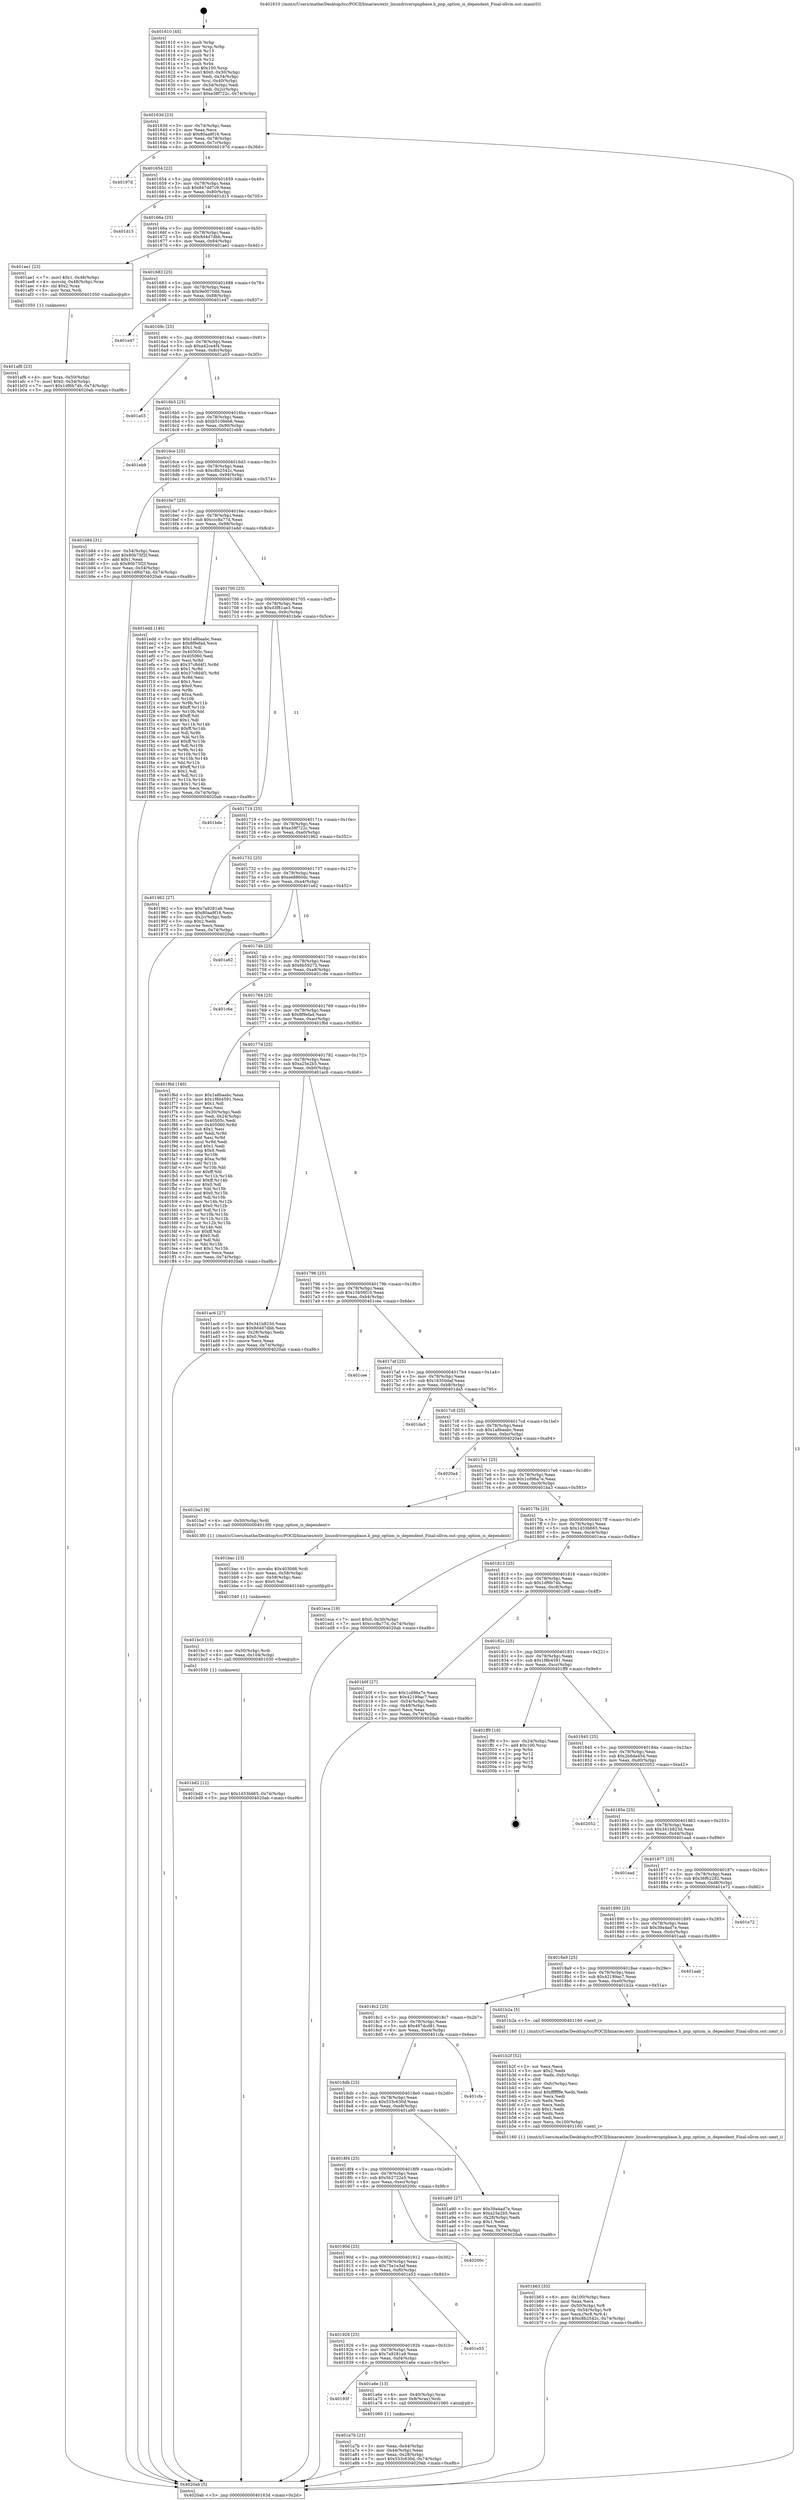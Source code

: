 digraph "0x401610" {
  label = "0x401610 (/mnt/c/Users/mathe/Desktop/tcc/POCII/binaries/extr_linuxdriverspnpbase.h_pnp_option_is_dependent_Final-ollvm.out::main(0))"
  labelloc = "t"
  node[shape=record]

  Entry [label="",width=0.3,height=0.3,shape=circle,fillcolor=black,style=filled]
  "0x40163d" [label="{
     0x40163d [23]\l
     | [instrs]\l
     &nbsp;&nbsp;0x40163d \<+3\>: mov -0x74(%rbp),%eax\l
     &nbsp;&nbsp;0x401640 \<+2\>: mov %eax,%ecx\l
     &nbsp;&nbsp;0x401642 \<+6\>: sub $0x80aa9f16,%ecx\l
     &nbsp;&nbsp;0x401648 \<+3\>: mov %eax,-0x78(%rbp)\l
     &nbsp;&nbsp;0x40164b \<+3\>: mov %ecx,-0x7c(%rbp)\l
     &nbsp;&nbsp;0x40164e \<+6\>: je 000000000040197d \<main+0x36d\>\l
  }"]
  "0x40197d" [label="{
     0x40197d\l
  }", style=dashed]
  "0x401654" [label="{
     0x401654 [22]\l
     | [instrs]\l
     &nbsp;&nbsp;0x401654 \<+5\>: jmp 0000000000401659 \<main+0x49\>\l
     &nbsp;&nbsp;0x401659 \<+3\>: mov -0x78(%rbp),%eax\l
     &nbsp;&nbsp;0x40165c \<+5\>: sub $0x847dd7c9,%eax\l
     &nbsp;&nbsp;0x401661 \<+3\>: mov %eax,-0x80(%rbp)\l
     &nbsp;&nbsp;0x401664 \<+6\>: je 0000000000401d15 \<main+0x705\>\l
  }"]
  Exit [label="",width=0.3,height=0.3,shape=circle,fillcolor=black,style=filled,peripheries=2]
  "0x401d15" [label="{
     0x401d15\l
  }", style=dashed]
  "0x40166a" [label="{
     0x40166a [25]\l
     | [instrs]\l
     &nbsp;&nbsp;0x40166a \<+5\>: jmp 000000000040166f \<main+0x5f\>\l
     &nbsp;&nbsp;0x40166f \<+3\>: mov -0x78(%rbp),%eax\l
     &nbsp;&nbsp;0x401672 \<+5\>: sub $0x8d4d7dbb,%eax\l
     &nbsp;&nbsp;0x401677 \<+6\>: mov %eax,-0x84(%rbp)\l
     &nbsp;&nbsp;0x40167d \<+6\>: je 0000000000401ae1 \<main+0x4d1\>\l
  }"]
  "0x401bd2" [label="{
     0x401bd2 [12]\l
     | [instrs]\l
     &nbsp;&nbsp;0x401bd2 \<+7\>: movl $0x1d33b665,-0x74(%rbp)\l
     &nbsp;&nbsp;0x401bd9 \<+5\>: jmp 00000000004020ab \<main+0xa9b\>\l
  }"]
  "0x401ae1" [label="{
     0x401ae1 [23]\l
     | [instrs]\l
     &nbsp;&nbsp;0x401ae1 \<+7\>: movl $0x1,-0x48(%rbp)\l
     &nbsp;&nbsp;0x401ae8 \<+4\>: movslq -0x48(%rbp),%rax\l
     &nbsp;&nbsp;0x401aec \<+4\>: shl $0x2,%rax\l
     &nbsp;&nbsp;0x401af0 \<+3\>: mov %rax,%rdi\l
     &nbsp;&nbsp;0x401af3 \<+5\>: call 0000000000401050 \<malloc@plt\>\l
     | [calls]\l
     &nbsp;&nbsp;0x401050 \{1\} (unknown)\l
  }"]
  "0x401683" [label="{
     0x401683 [25]\l
     | [instrs]\l
     &nbsp;&nbsp;0x401683 \<+5\>: jmp 0000000000401688 \<main+0x78\>\l
     &nbsp;&nbsp;0x401688 \<+3\>: mov -0x78(%rbp),%eax\l
     &nbsp;&nbsp;0x40168b \<+5\>: sub $0x9e0070dd,%eax\l
     &nbsp;&nbsp;0x401690 \<+6\>: mov %eax,-0x88(%rbp)\l
     &nbsp;&nbsp;0x401696 \<+6\>: je 0000000000401e47 \<main+0x837\>\l
  }"]
  "0x401bc3" [label="{
     0x401bc3 [15]\l
     | [instrs]\l
     &nbsp;&nbsp;0x401bc3 \<+4\>: mov -0x50(%rbp),%rdi\l
     &nbsp;&nbsp;0x401bc7 \<+6\>: mov %eax,-0x104(%rbp)\l
     &nbsp;&nbsp;0x401bcd \<+5\>: call 0000000000401030 \<free@plt\>\l
     | [calls]\l
     &nbsp;&nbsp;0x401030 \{1\} (unknown)\l
  }"]
  "0x401e47" [label="{
     0x401e47\l
  }", style=dashed]
  "0x40169c" [label="{
     0x40169c [25]\l
     | [instrs]\l
     &nbsp;&nbsp;0x40169c \<+5\>: jmp 00000000004016a1 \<main+0x91\>\l
     &nbsp;&nbsp;0x4016a1 \<+3\>: mov -0x78(%rbp),%eax\l
     &nbsp;&nbsp;0x4016a4 \<+5\>: sub $0xa42ce4f4,%eax\l
     &nbsp;&nbsp;0x4016a9 \<+6\>: mov %eax,-0x8c(%rbp)\l
     &nbsp;&nbsp;0x4016af \<+6\>: je 0000000000401a03 \<main+0x3f3\>\l
  }"]
  "0x401bac" [label="{
     0x401bac [23]\l
     | [instrs]\l
     &nbsp;&nbsp;0x401bac \<+10\>: movabs $0x4030d6,%rdi\l
     &nbsp;&nbsp;0x401bb6 \<+3\>: mov %eax,-0x58(%rbp)\l
     &nbsp;&nbsp;0x401bb9 \<+3\>: mov -0x58(%rbp),%esi\l
     &nbsp;&nbsp;0x401bbc \<+2\>: mov $0x0,%al\l
     &nbsp;&nbsp;0x401bbe \<+5\>: call 0000000000401040 \<printf@plt\>\l
     | [calls]\l
     &nbsp;&nbsp;0x401040 \{1\} (unknown)\l
  }"]
  "0x401a03" [label="{
     0x401a03\l
  }", style=dashed]
  "0x4016b5" [label="{
     0x4016b5 [25]\l
     | [instrs]\l
     &nbsp;&nbsp;0x4016b5 \<+5\>: jmp 00000000004016ba \<main+0xaa\>\l
     &nbsp;&nbsp;0x4016ba \<+3\>: mov -0x78(%rbp),%eax\l
     &nbsp;&nbsp;0x4016bd \<+5\>: sub $0xb5108eb6,%eax\l
     &nbsp;&nbsp;0x4016c2 \<+6\>: mov %eax,-0x90(%rbp)\l
     &nbsp;&nbsp;0x4016c8 \<+6\>: je 0000000000401eb9 \<main+0x8a9\>\l
  }"]
  "0x401b63" [label="{
     0x401b63 [33]\l
     | [instrs]\l
     &nbsp;&nbsp;0x401b63 \<+6\>: mov -0x100(%rbp),%ecx\l
     &nbsp;&nbsp;0x401b69 \<+3\>: imul %eax,%ecx\l
     &nbsp;&nbsp;0x401b6c \<+4\>: mov -0x50(%rbp),%r8\l
     &nbsp;&nbsp;0x401b70 \<+4\>: movslq -0x54(%rbp),%r9\l
     &nbsp;&nbsp;0x401b74 \<+4\>: mov %ecx,(%r8,%r9,4)\l
     &nbsp;&nbsp;0x401b78 \<+7\>: movl $0xc8b2542c,-0x74(%rbp)\l
     &nbsp;&nbsp;0x401b7f \<+5\>: jmp 00000000004020ab \<main+0xa9b\>\l
  }"]
  "0x401eb9" [label="{
     0x401eb9\l
  }", style=dashed]
  "0x4016ce" [label="{
     0x4016ce [25]\l
     | [instrs]\l
     &nbsp;&nbsp;0x4016ce \<+5\>: jmp 00000000004016d3 \<main+0xc3\>\l
     &nbsp;&nbsp;0x4016d3 \<+3\>: mov -0x78(%rbp),%eax\l
     &nbsp;&nbsp;0x4016d6 \<+5\>: sub $0xc8b2542c,%eax\l
     &nbsp;&nbsp;0x4016db \<+6\>: mov %eax,-0x94(%rbp)\l
     &nbsp;&nbsp;0x4016e1 \<+6\>: je 0000000000401b84 \<main+0x574\>\l
  }"]
  "0x401b2f" [label="{
     0x401b2f [52]\l
     | [instrs]\l
     &nbsp;&nbsp;0x401b2f \<+2\>: xor %ecx,%ecx\l
     &nbsp;&nbsp;0x401b31 \<+5\>: mov $0x2,%edx\l
     &nbsp;&nbsp;0x401b36 \<+6\>: mov %edx,-0xfc(%rbp)\l
     &nbsp;&nbsp;0x401b3c \<+1\>: cltd\l
     &nbsp;&nbsp;0x401b3d \<+6\>: mov -0xfc(%rbp),%esi\l
     &nbsp;&nbsp;0x401b43 \<+2\>: idiv %esi\l
     &nbsp;&nbsp;0x401b45 \<+6\>: imul $0xfffffffe,%edx,%edx\l
     &nbsp;&nbsp;0x401b4b \<+2\>: mov %ecx,%edi\l
     &nbsp;&nbsp;0x401b4d \<+2\>: sub %edx,%edi\l
     &nbsp;&nbsp;0x401b4f \<+2\>: mov %ecx,%edx\l
     &nbsp;&nbsp;0x401b51 \<+3\>: sub $0x1,%edx\l
     &nbsp;&nbsp;0x401b54 \<+2\>: add %edx,%edi\l
     &nbsp;&nbsp;0x401b56 \<+2\>: sub %edi,%ecx\l
     &nbsp;&nbsp;0x401b58 \<+6\>: mov %ecx,-0x100(%rbp)\l
     &nbsp;&nbsp;0x401b5e \<+5\>: call 0000000000401160 \<next_i\>\l
     | [calls]\l
     &nbsp;&nbsp;0x401160 \{1\} (/mnt/c/Users/mathe/Desktop/tcc/POCII/binaries/extr_linuxdriverspnpbase.h_pnp_option_is_dependent_Final-ollvm.out::next_i)\l
  }"]
  "0x401b84" [label="{
     0x401b84 [31]\l
     | [instrs]\l
     &nbsp;&nbsp;0x401b84 \<+3\>: mov -0x54(%rbp),%eax\l
     &nbsp;&nbsp;0x401b87 \<+5\>: add $0x80b75f2f,%eax\l
     &nbsp;&nbsp;0x401b8c \<+3\>: add $0x1,%eax\l
     &nbsp;&nbsp;0x401b8f \<+5\>: sub $0x80b75f2f,%eax\l
     &nbsp;&nbsp;0x401b94 \<+3\>: mov %eax,-0x54(%rbp)\l
     &nbsp;&nbsp;0x401b97 \<+7\>: movl $0x1df6b74b,-0x74(%rbp)\l
     &nbsp;&nbsp;0x401b9e \<+5\>: jmp 00000000004020ab \<main+0xa9b\>\l
  }"]
  "0x4016e7" [label="{
     0x4016e7 [25]\l
     | [instrs]\l
     &nbsp;&nbsp;0x4016e7 \<+5\>: jmp 00000000004016ec \<main+0xdc\>\l
     &nbsp;&nbsp;0x4016ec \<+3\>: mov -0x78(%rbp),%eax\l
     &nbsp;&nbsp;0x4016ef \<+5\>: sub $0xccc8a77d,%eax\l
     &nbsp;&nbsp;0x4016f4 \<+6\>: mov %eax,-0x98(%rbp)\l
     &nbsp;&nbsp;0x4016fa \<+6\>: je 0000000000401edd \<main+0x8cd\>\l
  }"]
  "0x401af8" [label="{
     0x401af8 [23]\l
     | [instrs]\l
     &nbsp;&nbsp;0x401af8 \<+4\>: mov %rax,-0x50(%rbp)\l
     &nbsp;&nbsp;0x401afc \<+7\>: movl $0x0,-0x54(%rbp)\l
     &nbsp;&nbsp;0x401b03 \<+7\>: movl $0x1df6b74b,-0x74(%rbp)\l
     &nbsp;&nbsp;0x401b0a \<+5\>: jmp 00000000004020ab \<main+0xa9b\>\l
  }"]
  "0x401edd" [label="{
     0x401edd [144]\l
     | [instrs]\l
     &nbsp;&nbsp;0x401edd \<+5\>: mov $0x1a8baabc,%eax\l
     &nbsp;&nbsp;0x401ee2 \<+5\>: mov $0x8f9efad,%ecx\l
     &nbsp;&nbsp;0x401ee7 \<+2\>: mov $0x1,%dl\l
     &nbsp;&nbsp;0x401ee9 \<+7\>: mov 0x40505c,%esi\l
     &nbsp;&nbsp;0x401ef0 \<+7\>: mov 0x405060,%edi\l
     &nbsp;&nbsp;0x401ef7 \<+3\>: mov %esi,%r8d\l
     &nbsp;&nbsp;0x401efa \<+7\>: sub $0x37c8d4f1,%r8d\l
     &nbsp;&nbsp;0x401f01 \<+4\>: sub $0x1,%r8d\l
     &nbsp;&nbsp;0x401f05 \<+7\>: add $0x37c8d4f1,%r8d\l
     &nbsp;&nbsp;0x401f0c \<+4\>: imul %r8d,%esi\l
     &nbsp;&nbsp;0x401f10 \<+3\>: and $0x1,%esi\l
     &nbsp;&nbsp;0x401f13 \<+3\>: cmp $0x0,%esi\l
     &nbsp;&nbsp;0x401f16 \<+4\>: sete %r9b\l
     &nbsp;&nbsp;0x401f1a \<+3\>: cmp $0xa,%edi\l
     &nbsp;&nbsp;0x401f1d \<+4\>: setl %r10b\l
     &nbsp;&nbsp;0x401f21 \<+3\>: mov %r9b,%r11b\l
     &nbsp;&nbsp;0x401f24 \<+4\>: xor $0xff,%r11b\l
     &nbsp;&nbsp;0x401f28 \<+3\>: mov %r10b,%bl\l
     &nbsp;&nbsp;0x401f2b \<+3\>: xor $0xff,%bl\l
     &nbsp;&nbsp;0x401f2e \<+3\>: xor $0x1,%dl\l
     &nbsp;&nbsp;0x401f31 \<+3\>: mov %r11b,%r14b\l
     &nbsp;&nbsp;0x401f34 \<+4\>: and $0xff,%r14b\l
     &nbsp;&nbsp;0x401f38 \<+3\>: and %dl,%r9b\l
     &nbsp;&nbsp;0x401f3b \<+3\>: mov %bl,%r15b\l
     &nbsp;&nbsp;0x401f3e \<+4\>: and $0xff,%r15b\l
     &nbsp;&nbsp;0x401f42 \<+3\>: and %dl,%r10b\l
     &nbsp;&nbsp;0x401f45 \<+3\>: or %r9b,%r14b\l
     &nbsp;&nbsp;0x401f48 \<+3\>: or %r10b,%r15b\l
     &nbsp;&nbsp;0x401f4b \<+3\>: xor %r15b,%r14b\l
     &nbsp;&nbsp;0x401f4e \<+3\>: or %bl,%r11b\l
     &nbsp;&nbsp;0x401f51 \<+4\>: xor $0xff,%r11b\l
     &nbsp;&nbsp;0x401f55 \<+3\>: or $0x1,%dl\l
     &nbsp;&nbsp;0x401f58 \<+3\>: and %dl,%r11b\l
     &nbsp;&nbsp;0x401f5b \<+3\>: or %r11b,%r14b\l
     &nbsp;&nbsp;0x401f5e \<+4\>: test $0x1,%r14b\l
     &nbsp;&nbsp;0x401f62 \<+3\>: cmovne %ecx,%eax\l
     &nbsp;&nbsp;0x401f65 \<+3\>: mov %eax,-0x74(%rbp)\l
     &nbsp;&nbsp;0x401f68 \<+5\>: jmp 00000000004020ab \<main+0xa9b\>\l
  }"]
  "0x401700" [label="{
     0x401700 [25]\l
     | [instrs]\l
     &nbsp;&nbsp;0x401700 \<+5\>: jmp 0000000000401705 \<main+0xf5\>\l
     &nbsp;&nbsp;0x401705 \<+3\>: mov -0x78(%rbp),%eax\l
     &nbsp;&nbsp;0x401708 \<+5\>: sub $0xd3f81ae3,%eax\l
     &nbsp;&nbsp;0x40170d \<+6\>: mov %eax,-0x9c(%rbp)\l
     &nbsp;&nbsp;0x401713 \<+6\>: je 0000000000401bde \<main+0x5ce\>\l
  }"]
  "0x401a7b" [label="{
     0x401a7b [21]\l
     | [instrs]\l
     &nbsp;&nbsp;0x401a7b \<+3\>: mov %eax,-0x44(%rbp)\l
     &nbsp;&nbsp;0x401a7e \<+3\>: mov -0x44(%rbp),%eax\l
     &nbsp;&nbsp;0x401a81 \<+3\>: mov %eax,-0x28(%rbp)\l
     &nbsp;&nbsp;0x401a84 \<+7\>: movl $0x533c630d,-0x74(%rbp)\l
     &nbsp;&nbsp;0x401a8b \<+5\>: jmp 00000000004020ab \<main+0xa9b\>\l
  }"]
  "0x401bde" [label="{
     0x401bde\l
  }", style=dashed]
  "0x401719" [label="{
     0x401719 [25]\l
     | [instrs]\l
     &nbsp;&nbsp;0x401719 \<+5\>: jmp 000000000040171e \<main+0x10e\>\l
     &nbsp;&nbsp;0x40171e \<+3\>: mov -0x78(%rbp),%eax\l
     &nbsp;&nbsp;0x401721 \<+5\>: sub $0xe38f722c,%eax\l
     &nbsp;&nbsp;0x401726 \<+6\>: mov %eax,-0xa0(%rbp)\l
     &nbsp;&nbsp;0x40172c \<+6\>: je 0000000000401962 \<main+0x352\>\l
  }"]
  "0x40193f" [label="{
     0x40193f\l
  }", style=dashed]
  "0x401962" [label="{
     0x401962 [27]\l
     | [instrs]\l
     &nbsp;&nbsp;0x401962 \<+5\>: mov $0x7a9281a9,%eax\l
     &nbsp;&nbsp;0x401967 \<+5\>: mov $0x80aa9f16,%ecx\l
     &nbsp;&nbsp;0x40196c \<+3\>: mov -0x2c(%rbp),%edx\l
     &nbsp;&nbsp;0x40196f \<+3\>: cmp $0x2,%edx\l
     &nbsp;&nbsp;0x401972 \<+3\>: cmovne %ecx,%eax\l
     &nbsp;&nbsp;0x401975 \<+3\>: mov %eax,-0x74(%rbp)\l
     &nbsp;&nbsp;0x401978 \<+5\>: jmp 00000000004020ab \<main+0xa9b\>\l
  }"]
  "0x401732" [label="{
     0x401732 [25]\l
     | [instrs]\l
     &nbsp;&nbsp;0x401732 \<+5\>: jmp 0000000000401737 \<main+0x127\>\l
     &nbsp;&nbsp;0x401737 \<+3\>: mov -0x78(%rbp),%eax\l
     &nbsp;&nbsp;0x40173a \<+5\>: sub $0xee8860dc,%eax\l
     &nbsp;&nbsp;0x40173f \<+6\>: mov %eax,-0xa4(%rbp)\l
     &nbsp;&nbsp;0x401745 \<+6\>: je 0000000000401a62 \<main+0x452\>\l
  }"]
  "0x4020ab" [label="{
     0x4020ab [5]\l
     | [instrs]\l
     &nbsp;&nbsp;0x4020ab \<+5\>: jmp 000000000040163d \<main+0x2d\>\l
  }"]
  "0x401610" [label="{
     0x401610 [45]\l
     | [instrs]\l
     &nbsp;&nbsp;0x401610 \<+1\>: push %rbp\l
     &nbsp;&nbsp;0x401611 \<+3\>: mov %rsp,%rbp\l
     &nbsp;&nbsp;0x401614 \<+2\>: push %r15\l
     &nbsp;&nbsp;0x401616 \<+2\>: push %r14\l
     &nbsp;&nbsp;0x401618 \<+2\>: push %r12\l
     &nbsp;&nbsp;0x40161a \<+1\>: push %rbx\l
     &nbsp;&nbsp;0x40161b \<+7\>: sub $0x100,%rsp\l
     &nbsp;&nbsp;0x401622 \<+7\>: movl $0x0,-0x30(%rbp)\l
     &nbsp;&nbsp;0x401629 \<+3\>: mov %edi,-0x34(%rbp)\l
     &nbsp;&nbsp;0x40162c \<+4\>: mov %rsi,-0x40(%rbp)\l
     &nbsp;&nbsp;0x401630 \<+3\>: mov -0x34(%rbp),%edi\l
     &nbsp;&nbsp;0x401633 \<+3\>: mov %edi,-0x2c(%rbp)\l
     &nbsp;&nbsp;0x401636 \<+7\>: movl $0xe38f722c,-0x74(%rbp)\l
  }"]
  "0x401a6e" [label="{
     0x401a6e [13]\l
     | [instrs]\l
     &nbsp;&nbsp;0x401a6e \<+4\>: mov -0x40(%rbp),%rax\l
     &nbsp;&nbsp;0x401a72 \<+4\>: mov 0x8(%rax),%rdi\l
     &nbsp;&nbsp;0x401a76 \<+5\>: call 0000000000401060 \<atoi@plt\>\l
     | [calls]\l
     &nbsp;&nbsp;0x401060 \{1\} (unknown)\l
  }"]
  "0x401a62" [label="{
     0x401a62\l
  }", style=dashed]
  "0x40174b" [label="{
     0x40174b [25]\l
     | [instrs]\l
     &nbsp;&nbsp;0x40174b \<+5\>: jmp 0000000000401750 \<main+0x140\>\l
     &nbsp;&nbsp;0x401750 \<+3\>: mov -0x78(%rbp),%eax\l
     &nbsp;&nbsp;0x401753 \<+5\>: sub $0x6b59272,%eax\l
     &nbsp;&nbsp;0x401758 \<+6\>: mov %eax,-0xa8(%rbp)\l
     &nbsp;&nbsp;0x40175e \<+6\>: je 0000000000401c6e \<main+0x65e\>\l
  }"]
  "0x401926" [label="{
     0x401926 [25]\l
     | [instrs]\l
     &nbsp;&nbsp;0x401926 \<+5\>: jmp 000000000040192b \<main+0x31b\>\l
     &nbsp;&nbsp;0x40192b \<+3\>: mov -0x78(%rbp),%eax\l
     &nbsp;&nbsp;0x40192e \<+5\>: sub $0x7a9281a9,%eax\l
     &nbsp;&nbsp;0x401933 \<+6\>: mov %eax,-0xf4(%rbp)\l
     &nbsp;&nbsp;0x401939 \<+6\>: je 0000000000401a6e \<main+0x45e\>\l
  }"]
  "0x401c6e" [label="{
     0x401c6e\l
  }", style=dashed]
  "0x401764" [label="{
     0x401764 [25]\l
     | [instrs]\l
     &nbsp;&nbsp;0x401764 \<+5\>: jmp 0000000000401769 \<main+0x159\>\l
     &nbsp;&nbsp;0x401769 \<+3\>: mov -0x78(%rbp),%eax\l
     &nbsp;&nbsp;0x40176c \<+5\>: sub $0x8f9efad,%eax\l
     &nbsp;&nbsp;0x401771 \<+6\>: mov %eax,-0xac(%rbp)\l
     &nbsp;&nbsp;0x401777 \<+6\>: je 0000000000401f6d \<main+0x95d\>\l
  }"]
  "0x401e53" [label="{
     0x401e53\l
  }", style=dashed]
  "0x401f6d" [label="{
     0x401f6d [140]\l
     | [instrs]\l
     &nbsp;&nbsp;0x401f6d \<+5\>: mov $0x1a8baabc,%eax\l
     &nbsp;&nbsp;0x401f72 \<+5\>: mov $0x1f8b4591,%ecx\l
     &nbsp;&nbsp;0x401f77 \<+2\>: mov $0x1,%dl\l
     &nbsp;&nbsp;0x401f79 \<+2\>: xor %esi,%esi\l
     &nbsp;&nbsp;0x401f7b \<+3\>: mov -0x30(%rbp),%edi\l
     &nbsp;&nbsp;0x401f7e \<+3\>: mov %edi,-0x24(%rbp)\l
     &nbsp;&nbsp;0x401f81 \<+7\>: mov 0x40505c,%edi\l
     &nbsp;&nbsp;0x401f88 \<+8\>: mov 0x405060,%r8d\l
     &nbsp;&nbsp;0x401f90 \<+3\>: sub $0x1,%esi\l
     &nbsp;&nbsp;0x401f93 \<+3\>: mov %edi,%r9d\l
     &nbsp;&nbsp;0x401f96 \<+3\>: add %esi,%r9d\l
     &nbsp;&nbsp;0x401f99 \<+4\>: imul %r9d,%edi\l
     &nbsp;&nbsp;0x401f9d \<+3\>: and $0x1,%edi\l
     &nbsp;&nbsp;0x401fa0 \<+3\>: cmp $0x0,%edi\l
     &nbsp;&nbsp;0x401fa3 \<+4\>: sete %r10b\l
     &nbsp;&nbsp;0x401fa7 \<+4\>: cmp $0xa,%r8d\l
     &nbsp;&nbsp;0x401fab \<+4\>: setl %r11b\l
     &nbsp;&nbsp;0x401faf \<+3\>: mov %r10b,%bl\l
     &nbsp;&nbsp;0x401fb2 \<+3\>: xor $0xff,%bl\l
     &nbsp;&nbsp;0x401fb5 \<+3\>: mov %r11b,%r14b\l
     &nbsp;&nbsp;0x401fb8 \<+4\>: xor $0xff,%r14b\l
     &nbsp;&nbsp;0x401fbc \<+3\>: xor $0x0,%dl\l
     &nbsp;&nbsp;0x401fbf \<+3\>: mov %bl,%r15b\l
     &nbsp;&nbsp;0x401fc2 \<+4\>: and $0x0,%r15b\l
     &nbsp;&nbsp;0x401fc6 \<+3\>: and %dl,%r10b\l
     &nbsp;&nbsp;0x401fc9 \<+3\>: mov %r14b,%r12b\l
     &nbsp;&nbsp;0x401fcc \<+4\>: and $0x0,%r12b\l
     &nbsp;&nbsp;0x401fd0 \<+3\>: and %dl,%r11b\l
     &nbsp;&nbsp;0x401fd3 \<+3\>: or %r10b,%r15b\l
     &nbsp;&nbsp;0x401fd6 \<+3\>: or %r11b,%r12b\l
     &nbsp;&nbsp;0x401fd9 \<+3\>: xor %r12b,%r15b\l
     &nbsp;&nbsp;0x401fdc \<+3\>: or %r14b,%bl\l
     &nbsp;&nbsp;0x401fdf \<+3\>: xor $0xff,%bl\l
     &nbsp;&nbsp;0x401fe2 \<+3\>: or $0x0,%dl\l
     &nbsp;&nbsp;0x401fe5 \<+2\>: and %dl,%bl\l
     &nbsp;&nbsp;0x401fe7 \<+3\>: or %bl,%r15b\l
     &nbsp;&nbsp;0x401fea \<+4\>: test $0x1,%r15b\l
     &nbsp;&nbsp;0x401fee \<+3\>: cmovne %ecx,%eax\l
     &nbsp;&nbsp;0x401ff1 \<+3\>: mov %eax,-0x74(%rbp)\l
     &nbsp;&nbsp;0x401ff4 \<+5\>: jmp 00000000004020ab \<main+0xa9b\>\l
  }"]
  "0x40177d" [label="{
     0x40177d [25]\l
     | [instrs]\l
     &nbsp;&nbsp;0x40177d \<+5\>: jmp 0000000000401782 \<main+0x172\>\l
     &nbsp;&nbsp;0x401782 \<+3\>: mov -0x78(%rbp),%eax\l
     &nbsp;&nbsp;0x401785 \<+5\>: sub $0xa25e2b5,%eax\l
     &nbsp;&nbsp;0x40178a \<+6\>: mov %eax,-0xb0(%rbp)\l
     &nbsp;&nbsp;0x401790 \<+6\>: je 0000000000401ac6 \<main+0x4b6\>\l
  }"]
  "0x40190d" [label="{
     0x40190d [25]\l
     | [instrs]\l
     &nbsp;&nbsp;0x40190d \<+5\>: jmp 0000000000401912 \<main+0x302\>\l
     &nbsp;&nbsp;0x401912 \<+3\>: mov -0x78(%rbp),%eax\l
     &nbsp;&nbsp;0x401915 \<+5\>: sub $0x75e1e3af,%eax\l
     &nbsp;&nbsp;0x40191a \<+6\>: mov %eax,-0xf0(%rbp)\l
     &nbsp;&nbsp;0x401920 \<+6\>: je 0000000000401e53 \<main+0x843\>\l
  }"]
  "0x401ac6" [label="{
     0x401ac6 [27]\l
     | [instrs]\l
     &nbsp;&nbsp;0x401ac6 \<+5\>: mov $0x341b823d,%eax\l
     &nbsp;&nbsp;0x401acb \<+5\>: mov $0x8d4d7dbb,%ecx\l
     &nbsp;&nbsp;0x401ad0 \<+3\>: mov -0x28(%rbp),%edx\l
     &nbsp;&nbsp;0x401ad3 \<+3\>: cmp $0x0,%edx\l
     &nbsp;&nbsp;0x401ad6 \<+3\>: cmove %ecx,%eax\l
     &nbsp;&nbsp;0x401ad9 \<+3\>: mov %eax,-0x74(%rbp)\l
     &nbsp;&nbsp;0x401adc \<+5\>: jmp 00000000004020ab \<main+0xa9b\>\l
  }"]
  "0x401796" [label="{
     0x401796 [25]\l
     | [instrs]\l
     &nbsp;&nbsp;0x401796 \<+5\>: jmp 000000000040179b \<main+0x18b\>\l
     &nbsp;&nbsp;0x40179b \<+3\>: mov -0x78(%rbp),%eax\l
     &nbsp;&nbsp;0x40179e \<+5\>: sub $0x15b56f10,%eax\l
     &nbsp;&nbsp;0x4017a3 \<+6\>: mov %eax,-0xb4(%rbp)\l
     &nbsp;&nbsp;0x4017a9 \<+6\>: je 0000000000401cee \<main+0x6de\>\l
  }"]
  "0x40200c" [label="{
     0x40200c\l
  }", style=dashed]
  "0x401cee" [label="{
     0x401cee\l
  }", style=dashed]
  "0x4017af" [label="{
     0x4017af [25]\l
     | [instrs]\l
     &nbsp;&nbsp;0x4017af \<+5\>: jmp 00000000004017b4 \<main+0x1a4\>\l
     &nbsp;&nbsp;0x4017b4 \<+3\>: mov -0x78(%rbp),%eax\l
     &nbsp;&nbsp;0x4017b7 \<+5\>: sub $0x16350daf,%eax\l
     &nbsp;&nbsp;0x4017bc \<+6\>: mov %eax,-0xb8(%rbp)\l
     &nbsp;&nbsp;0x4017c2 \<+6\>: je 0000000000401da5 \<main+0x795\>\l
  }"]
  "0x4018f4" [label="{
     0x4018f4 [25]\l
     | [instrs]\l
     &nbsp;&nbsp;0x4018f4 \<+5\>: jmp 00000000004018f9 \<main+0x2e9\>\l
     &nbsp;&nbsp;0x4018f9 \<+3\>: mov -0x78(%rbp),%eax\l
     &nbsp;&nbsp;0x4018fc \<+5\>: sub $0x5b2722a5,%eax\l
     &nbsp;&nbsp;0x401901 \<+6\>: mov %eax,-0xec(%rbp)\l
     &nbsp;&nbsp;0x401907 \<+6\>: je 000000000040200c \<main+0x9fc\>\l
  }"]
  "0x401da5" [label="{
     0x401da5\l
  }", style=dashed]
  "0x4017c8" [label="{
     0x4017c8 [25]\l
     | [instrs]\l
     &nbsp;&nbsp;0x4017c8 \<+5\>: jmp 00000000004017cd \<main+0x1bd\>\l
     &nbsp;&nbsp;0x4017cd \<+3\>: mov -0x78(%rbp),%eax\l
     &nbsp;&nbsp;0x4017d0 \<+5\>: sub $0x1a8baabc,%eax\l
     &nbsp;&nbsp;0x4017d5 \<+6\>: mov %eax,-0xbc(%rbp)\l
     &nbsp;&nbsp;0x4017db \<+6\>: je 00000000004020a4 \<main+0xa94\>\l
  }"]
  "0x401a90" [label="{
     0x401a90 [27]\l
     | [instrs]\l
     &nbsp;&nbsp;0x401a90 \<+5\>: mov $0x39a4ad7e,%eax\l
     &nbsp;&nbsp;0x401a95 \<+5\>: mov $0xa25e2b5,%ecx\l
     &nbsp;&nbsp;0x401a9a \<+3\>: mov -0x28(%rbp),%edx\l
     &nbsp;&nbsp;0x401a9d \<+3\>: cmp $0x1,%edx\l
     &nbsp;&nbsp;0x401aa0 \<+3\>: cmovl %ecx,%eax\l
     &nbsp;&nbsp;0x401aa3 \<+3\>: mov %eax,-0x74(%rbp)\l
     &nbsp;&nbsp;0x401aa6 \<+5\>: jmp 00000000004020ab \<main+0xa9b\>\l
  }"]
  "0x4020a4" [label="{
     0x4020a4\l
  }", style=dashed]
  "0x4017e1" [label="{
     0x4017e1 [25]\l
     | [instrs]\l
     &nbsp;&nbsp;0x4017e1 \<+5\>: jmp 00000000004017e6 \<main+0x1d6\>\l
     &nbsp;&nbsp;0x4017e6 \<+3\>: mov -0x78(%rbp),%eax\l
     &nbsp;&nbsp;0x4017e9 \<+5\>: sub $0x1cd96a7e,%eax\l
     &nbsp;&nbsp;0x4017ee \<+6\>: mov %eax,-0xc0(%rbp)\l
     &nbsp;&nbsp;0x4017f4 \<+6\>: je 0000000000401ba3 \<main+0x593\>\l
  }"]
  "0x4018db" [label="{
     0x4018db [25]\l
     | [instrs]\l
     &nbsp;&nbsp;0x4018db \<+5\>: jmp 00000000004018e0 \<main+0x2d0\>\l
     &nbsp;&nbsp;0x4018e0 \<+3\>: mov -0x78(%rbp),%eax\l
     &nbsp;&nbsp;0x4018e3 \<+5\>: sub $0x533c630d,%eax\l
     &nbsp;&nbsp;0x4018e8 \<+6\>: mov %eax,-0xe8(%rbp)\l
     &nbsp;&nbsp;0x4018ee \<+6\>: je 0000000000401a90 \<main+0x480\>\l
  }"]
  "0x401ba3" [label="{
     0x401ba3 [9]\l
     | [instrs]\l
     &nbsp;&nbsp;0x401ba3 \<+4\>: mov -0x50(%rbp),%rdi\l
     &nbsp;&nbsp;0x401ba7 \<+5\>: call 00000000004013f0 \<pnp_option_is_dependent\>\l
     | [calls]\l
     &nbsp;&nbsp;0x4013f0 \{1\} (/mnt/c/Users/mathe/Desktop/tcc/POCII/binaries/extr_linuxdriverspnpbase.h_pnp_option_is_dependent_Final-ollvm.out::pnp_option_is_dependent)\l
  }"]
  "0x4017fa" [label="{
     0x4017fa [25]\l
     | [instrs]\l
     &nbsp;&nbsp;0x4017fa \<+5\>: jmp 00000000004017ff \<main+0x1ef\>\l
     &nbsp;&nbsp;0x4017ff \<+3\>: mov -0x78(%rbp),%eax\l
     &nbsp;&nbsp;0x401802 \<+5\>: sub $0x1d33b665,%eax\l
     &nbsp;&nbsp;0x401807 \<+6\>: mov %eax,-0xc4(%rbp)\l
     &nbsp;&nbsp;0x40180d \<+6\>: je 0000000000401eca \<main+0x8ba\>\l
  }"]
  "0x401cfa" [label="{
     0x401cfa\l
  }", style=dashed]
  "0x401eca" [label="{
     0x401eca [19]\l
     | [instrs]\l
     &nbsp;&nbsp;0x401eca \<+7\>: movl $0x0,-0x30(%rbp)\l
     &nbsp;&nbsp;0x401ed1 \<+7\>: movl $0xccc8a77d,-0x74(%rbp)\l
     &nbsp;&nbsp;0x401ed8 \<+5\>: jmp 00000000004020ab \<main+0xa9b\>\l
  }"]
  "0x401813" [label="{
     0x401813 [25]\l
     | [instrs]\l
     &nbsp;&nbsp;0x401813 \<+5\>: jmp 0000000000401818 \<main+0x208\>\l
     &nbsp;&nbsp;0x401818 \<+3\>: mov -0x78(%rbp),%eax\l
     &nbsp;&nbsp;0x40181b \<+5\>: sub $0x1df6b74b,%eax\l
     &nbsp;&nbsp;0x401820 \<+6\>: mov %eax,-0xc8(%rbp)\l
     &nbsp;&nbsp;0x401826 \<+6\>: je 0000000000401b0f \<main+0x4ff\>\l
  }"]
  "0x4018c2" [label="{
     0x4018c2 [25]\l
     | [instrs]\l
     &nbsp;&nbsp;0x4018c2 \<+5\>: jmp 00000000004018c7 \<main+0x2b7\>\l
     &nbsp;&nbsp;0x4018c7 \<+3\>: mov -0x78(%rbp),%eax\l
     &nbsp;&nbsp;0x4018ca \<+5\>: sub $0x497dcd81,%eax\l
     &nbsp;&nbsp;0x4018cf \<+6\>: mov %eax,-0xe4(%rbp)\l
     &nbsp;&nbsp;0x4018d5 \<+6\>: je 0000000000401cfa \<main+0x6ea\>\l
  }"]
  "0x401b0f" [label="{
     0x401b0f [27]\l
     | [instrs]\l
     &nbsp;&nbsp;0x401b0f \<+5\>: mov $0x1cd96a7e,%eax\l
     &nbsp;&nbsp;0x401b14 \<+5\>: mov $0x42199ac7,%ecx\l
     &nbsp;&nbsp;0x401b19 \<+3\>: mov -0x54(%rbp),%edx\l
     &nbsp;&nbsp;0x401b1c \<+3\>: cmp -0x48(%rbp),%edx\l
     &nbsp;&nbsp;0x401b1f \<+3\>: cmovl %ecx,%eax\l
     &nbsp;&nbsp;0x401b22 \<+3\>: mov %eax,-0x74(%rbp)\l
     &nbsp;&nbsp;0x401b25 \<+5\>: jmp 00000000004020ab \<main+0xa9b\>\l
  }"]
  "0x40182c" [label="{
     0x40182c [25]\l
     | [instrs]\l
     &nbsp;&nbsp;0x40182c \<+5\>: jmp 0000000000401831 \<main+0x221\>\l
     &nbsp;&nbsp;0x401831 \<+3\>: mov -0x78(%rbp),%eax\l
     &nbsp;&nbsp;0x401834 \<+5\>: sub $0x1f8b4591,%eax\l
     &nbsp;&nbsp;0x401839 \<+6\>: mov %eax,-0xcc(%rbp)\l
     &nbsp;&nbsp;0x40183f \<+6\>: je 0000000000401ff9 \<main+0x9e9\>\l
  }"]
  "0x401b2a" [label="{
     0x401b2a [5]\l
     | [instrs]\l
     &nbsp;&nbsp;0x401b2a \<+5\>: call 0000000000401160 \<next_i\>\l
     | [calls]\l
     &nbsp;&nbsp;0x401160 \{1\} (/mnt/c/Users/mathe/Desktop/tcc/POCII/binaries/extr_linuxdriverspnpbase.h_pnp_option_is_dependent_Final-ollvm.out::next_i)\l
  }"]
  "0x401ff9" [label="{
     0x401ff9 [19]\l
     | [instrs]\l
     &nbsp;&nbsp;0x401ff9 \<+3\>: mov -0x24(%rbp),%eax\l
     &nbsp;&nbsp;0x401ffc \<+7\>: add $0x100,%rsp\l
     &nbsp;&nbsp;0x402003 \<+1\>: pop %rbx\l
     &nbsp;&nbsp;0x402004 \<+2\>: pop %r12\l
     &nbsp;&nbsp;0x402006 \<+2\>: pop %r14\l
     &nbsp;&nbsp;0x402008 \<+2\>: pop %r15\l
     &nbsp;&nbsp;0x40200a \<+1\>: pop %rbp\l
     &nbsp;&nbsp;0x40200b \<+1\>: ret\l
  }"]
  "0x401845" [label="{
     0x401845 [25]\l
     | [instrs]\l
     &nbsp;&nbsp;0x401845 \<+5\>: jmp 000000000040184a \<main+0x23a\>\l
     &nbsp;&nbsp;0x40184a \<+3\>: mov -0x78(%rbp),%eax\l
     &nbsp;&nbsp;0x40184d \<+5\>: sub $0x2b6da454,%eax\l
     &nbsp;&nbsp;0x401852 \<+6\>: mov %eax,-0xd0(%rbp)\l
     &nbsp;&nbsp;0x401858 \<+6\>: je 0000000000402052 \<main+0xa42\>\l
  }"]
  "0x4018a9" [label="{
     0x4018a9 [25]\l
     | [instrs]\l
     &nbsp;&nbsp;0x4018a9 \<+5\>: jmp 00000000004018ae \<main+0x29e\>\l
     &nbsp;&nbsp;0x4018ae \<+3\>: mov -0x78(%rbp),%eax\l
     &nbsp;&nbsp;0x4018b1 \<+5\>: sub $0x42199ac7,%eax\l
     &nbsp;&nbsp;0x4018b6 \<+6\>: mov %eax,-0xe0(%rbp)\l
     &nbsp;&nbsp;0x4018bc \<+6\>: je 0000000000401b2a \<main+0x51a\>\l
  }"]
  "0x402052" [label="{
     0x402052\l
  }", style=dashed]
  "0x40185e" [label="{
     0x40185e [25]\l
     | [instrs]\l
     &nbsp;&nbsp;0x40185e \<+5\>: jmp 0000000000401863 \<main+0x253\>\l
     &nbsp;&nbsp;0x401863 \<+3\>: mov -0x78(%rbp),%eax\l
     &nbsp;&nbsp;0x401866 \<+5\>: sub $0x341b823d,%eax\l
     &nbsp;&nbsp;0x40186b \<+6\>: mov %eax,-0xd4(%rbp)\l
     &nbsp;&nbsp;0x401871 \<+6\>: je 0000000000401ead \<main+0x89d\>\l
  }"]
  "0x401aab" [label="{
     0x401aab\l
  }", style=dashed]
  "0x401ead" [label="{
     0x401ead\l
  }", style=dashed]
  "0x401877" [label="{
     0x401877 [25]\l
     | [instrs]\l
     &nbsp;&nbsp;0x401877 \<+5\>: jmp 000000000040187c \<main+0x26c\>\l
     &nbsp;&nbsp;0x40187c \<+3\>: mov -0x78(%rbp),%eax\l
     &nbsp;&nbsp;0x40187f \<+5\>: sub $0x36f62282,%eax\l
     &nbsp;&nbsp;0x401884 \<+6\>: mov %eax,-0xd8(%rbp)\l
     &nbsp;&nbsp;0x40188a \<+6\>: je 0000000000401e72 \<main+0x862\>\l
  }"]
  "0x401890" [label="{
     0x401890 [25]\l
     | [instrs]\l
     &nbsp;&nbsp;0x401890 \<+5\>: jmp 0000000000401895 \<main+0x285\>\l
     &nbsp;&nbsp;0x401895 \<+3\>: mov -0x78(%rbp),%eax\l
     &nbsp;&nbsp;0x401898 \<+5\>: sub $0x39a4ad7e,%eax\l
     &nbsp;&nbsp;0x40189d \<+6\>: mov %eax,-0xdc(%rbp)\l
     &nbsp;&nbsp;0x4018a3 \<+6\>: je 0000000000401aab \<main+0x49b\>\l
  }"]
  "0x401e72" [label="{
     0x401e72\l
  }", style=dashed]
  Entry -> "0x401610" [label=" 1"]
  "0x40163d" -> "0x40197d" [label=" 0"]
  "0x40163d" -> "0x401654" [label=" 14"]
  "0x401ff9" -> Exit [label=" 1"]
  "0x401654" -> "0x401d15" [label=" 0"]
  "0x401654" -> "0x40166a" [label=" 14"]
  "0x401f6d" -> "0x4020ab" [label=" 1"]
  "0x40166a" -> "0x401ae1" [label=" 1"]
  "0x40166a" -> "0x401683" [label=" 13"]
  "0x401edd" -> "0x4020ab" [label=" 1"]
  "0x401683" -> "0x401e47" [label=" 0"]
  "0x401683" -> "0x40169c" [label=" 13"]
  "0x401eca" -> "0x4020ab" [label=" 1"]
  "0x40169c" -> "0x401a03" [label=" 0"]
  "0x40169c" -> "0x4016b5" [label=" 13"]
  "0x401bd2" -> "0x4020ab" [label=" 1"]
  "0x4016b5" -> "0x401eb9" [label=" 0"]
  "0x4016b5" -> "0x4016ce" [label=" 13"]
  "0x401bc3" -> "0x401bd2" [label=" 1"]
  "0x4016ce" -> "0x401b84" [label=" 1"]
  "0x4016ce" -> "0x4016e7" [label=" 12"]
  "0x401bac" -> "0x401bc3" [label=" 1"]
  "0x4016e7" -> "0x401edd" [label=" 1"]
  "0x4016e7" -> "0x401700" [label=" 11"]
  "0x401ba3" -> "0x401bac" [label=" 1"]
  "0x401700" -> "0x401bde" [label=" 0"]
  "0x401700" -> "0x401719" [label=" 11"]
  "0x401b84" -> "0x4020ab" [label=" 1"]
  "0x401719" -> "0x401962" [label=" 1"]
  "0x401719" -> "0x401732" [label=" 10"]
  "0x401962" -> "0x4020ab" [label=" 1"]
  "0x401610" -> "0x40163d" [label=" 1"]
  "0x4020ab" -> "0x40163d" [label=" 13"]
  "0x401b63" -> "0x4020ab" [label=" 1"]
  "0x401732" -> "0x401a62" [label=" 0"]
  "0x401732" -> "0x40174b" [label=" 10"]
  "0x401b2f" -> "0x401b63" [label=" 1"]
  "0x40174b" -> "0x401c6e" [label=" 0"]
  "0x40174b" -> "0x401764" [label=" 10"]
  "0x401b0f" -> "0x4020ab" [label=" 2"]
  "0x401764" -> "0x401f6d" [label=" 1"]
  "0x401764" -> "0x40177d" [label=" 9"]
  "0x401af8" -> "0x4020ab" [label=" 1"]
  "0x40177d" -> "0x401ac6" [label=" 1"]
  "0x40177d" -> "0x401796" [label=" 8"]
  "0x401ac6" -> "0x4020ab" [label=" 1"]
  "0x401796" -> "0x401cee" [label=" 0"]
  "0x401796" -> "0x4017af" [label=" 8"]
  "0x401a90" -> "0x4020ab" [label=" 1"]
  "0x4017af" -> "0x401da5" [label=" 0"]
  "0x4017af" -> "0x4017c8" [label=" 8"]
  "0x401a6e" -> "0x401a7b" [label=" 1"]
  "0x4017c8" -> "0x4020a4" [label=" 0"]
  "0x4017c8" -> "0x4017e1" [label=" 8"]
  "0x401926" -> "0x40193f" [label=" 0"]
  "0x4017e1" -> "0x401ba3" [label=" 1"]
  "0x4017e1" -> "0x4017fa" [label=" 7"]
  "0x401b2a" -> "0x401b2f" [label=" 1"]
  "0x4017fa" -> "0x401eca" [label=" 1"]
  "0x4017fa" -> "0x401813" [label=" 6"]
  "0x40190d" -> "0x401926" [label=" 1"]
  "0x401813" -> "0x401b0f" [label=" 2"]
  "0x401813" -> "0x40182c" [label=" 4"]
  "0x401ae1" -> "0x401af8" [label=" 1"]
  "0x40182c" -> "0x401ff9" [label=" 1"]
  "0x40182c" -> "0x401845" [label=" 3"]
  "0x4018f4" -> "0x40190d" [label=" 1"]
  "0x401845" -> "0x402052" [label=" 0"]
  "0x401845" -> "0x40185e" [label=" 3"]
  "0x401a7b" -> "0x4020ab" [label=" 1"]
  "0x40185e" -> "0x401ead" [label=" 0"]
  "0x40185e" -> "0x401877" [label=" 3"]
  "0x4018db" -> "0x4018f4" [label=" 1"]
  "0x401877" -> "0x401e72" [label=" 0"]
  "0x401877" -> "0x401890" [label=" 3"]
  "0x4018db" -> "0x401a90" [label=" 1"]
  "0x401890" -> "0x401aab" [label=" 0"]
  "0x401890" -> "0x4018a9" [label=" 3"]
  "0x4018f4" -> "0x40200c" [label=" 0"]
  "0x4018a9" -> "0x401b2a" [label=" 1"]
  "0x4018a9" -> "0x4018c2" [label=" 2"]
  "0x40190d" -> "0x401e53" [label=" 0"]
  "0x4018c2" -> "0x401cfa" [label=" 0"]
  "0x4018c2" -> "0x4018db" [label=" 2"]
  "0x401926" -> "0x401a6e" [label=" 1"]
}

